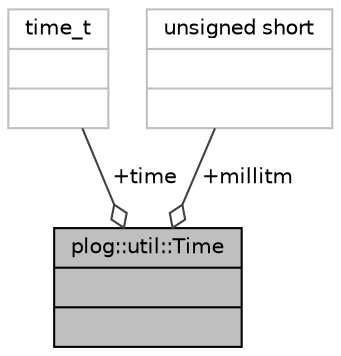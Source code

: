 digraph "plog::util::Time"
{
 // LATEX_PDF_SIZE
  bgcolor="transparent";
  edge [fontname="Helvetica",fontsize="10",labelfontname="Helvetica",labelfontsize="10"];
  node [fontname="Helvetica",fontsize="10",shape=record];
  Node1 [label="{plog::util::Time\n||}",height=0.2,width=0.4,color="black", fillcolor="grey75", style="filled", fontcolor="black",tooltip=" "];
  Node2 -> Node1 [color="grey25",fontsize="10",style="solid",label=" +time" ,arrowhead="odiamond",fontname="Helvetica"];
  Node2 [label="{time_t\n||}",height=0.2,width=0.4,color="grey75",tooltip=" "];
  Node3 -> Node1 [color="grey25",fontsize="10",style="solid",label=" +millitm" ,arrowhead="odiamond",fontname="Helvetica"];
  Node3 [label="{unsigned short\n||}",height=0.2,width=0.4,color="grey75",tooltip=" "];
}
